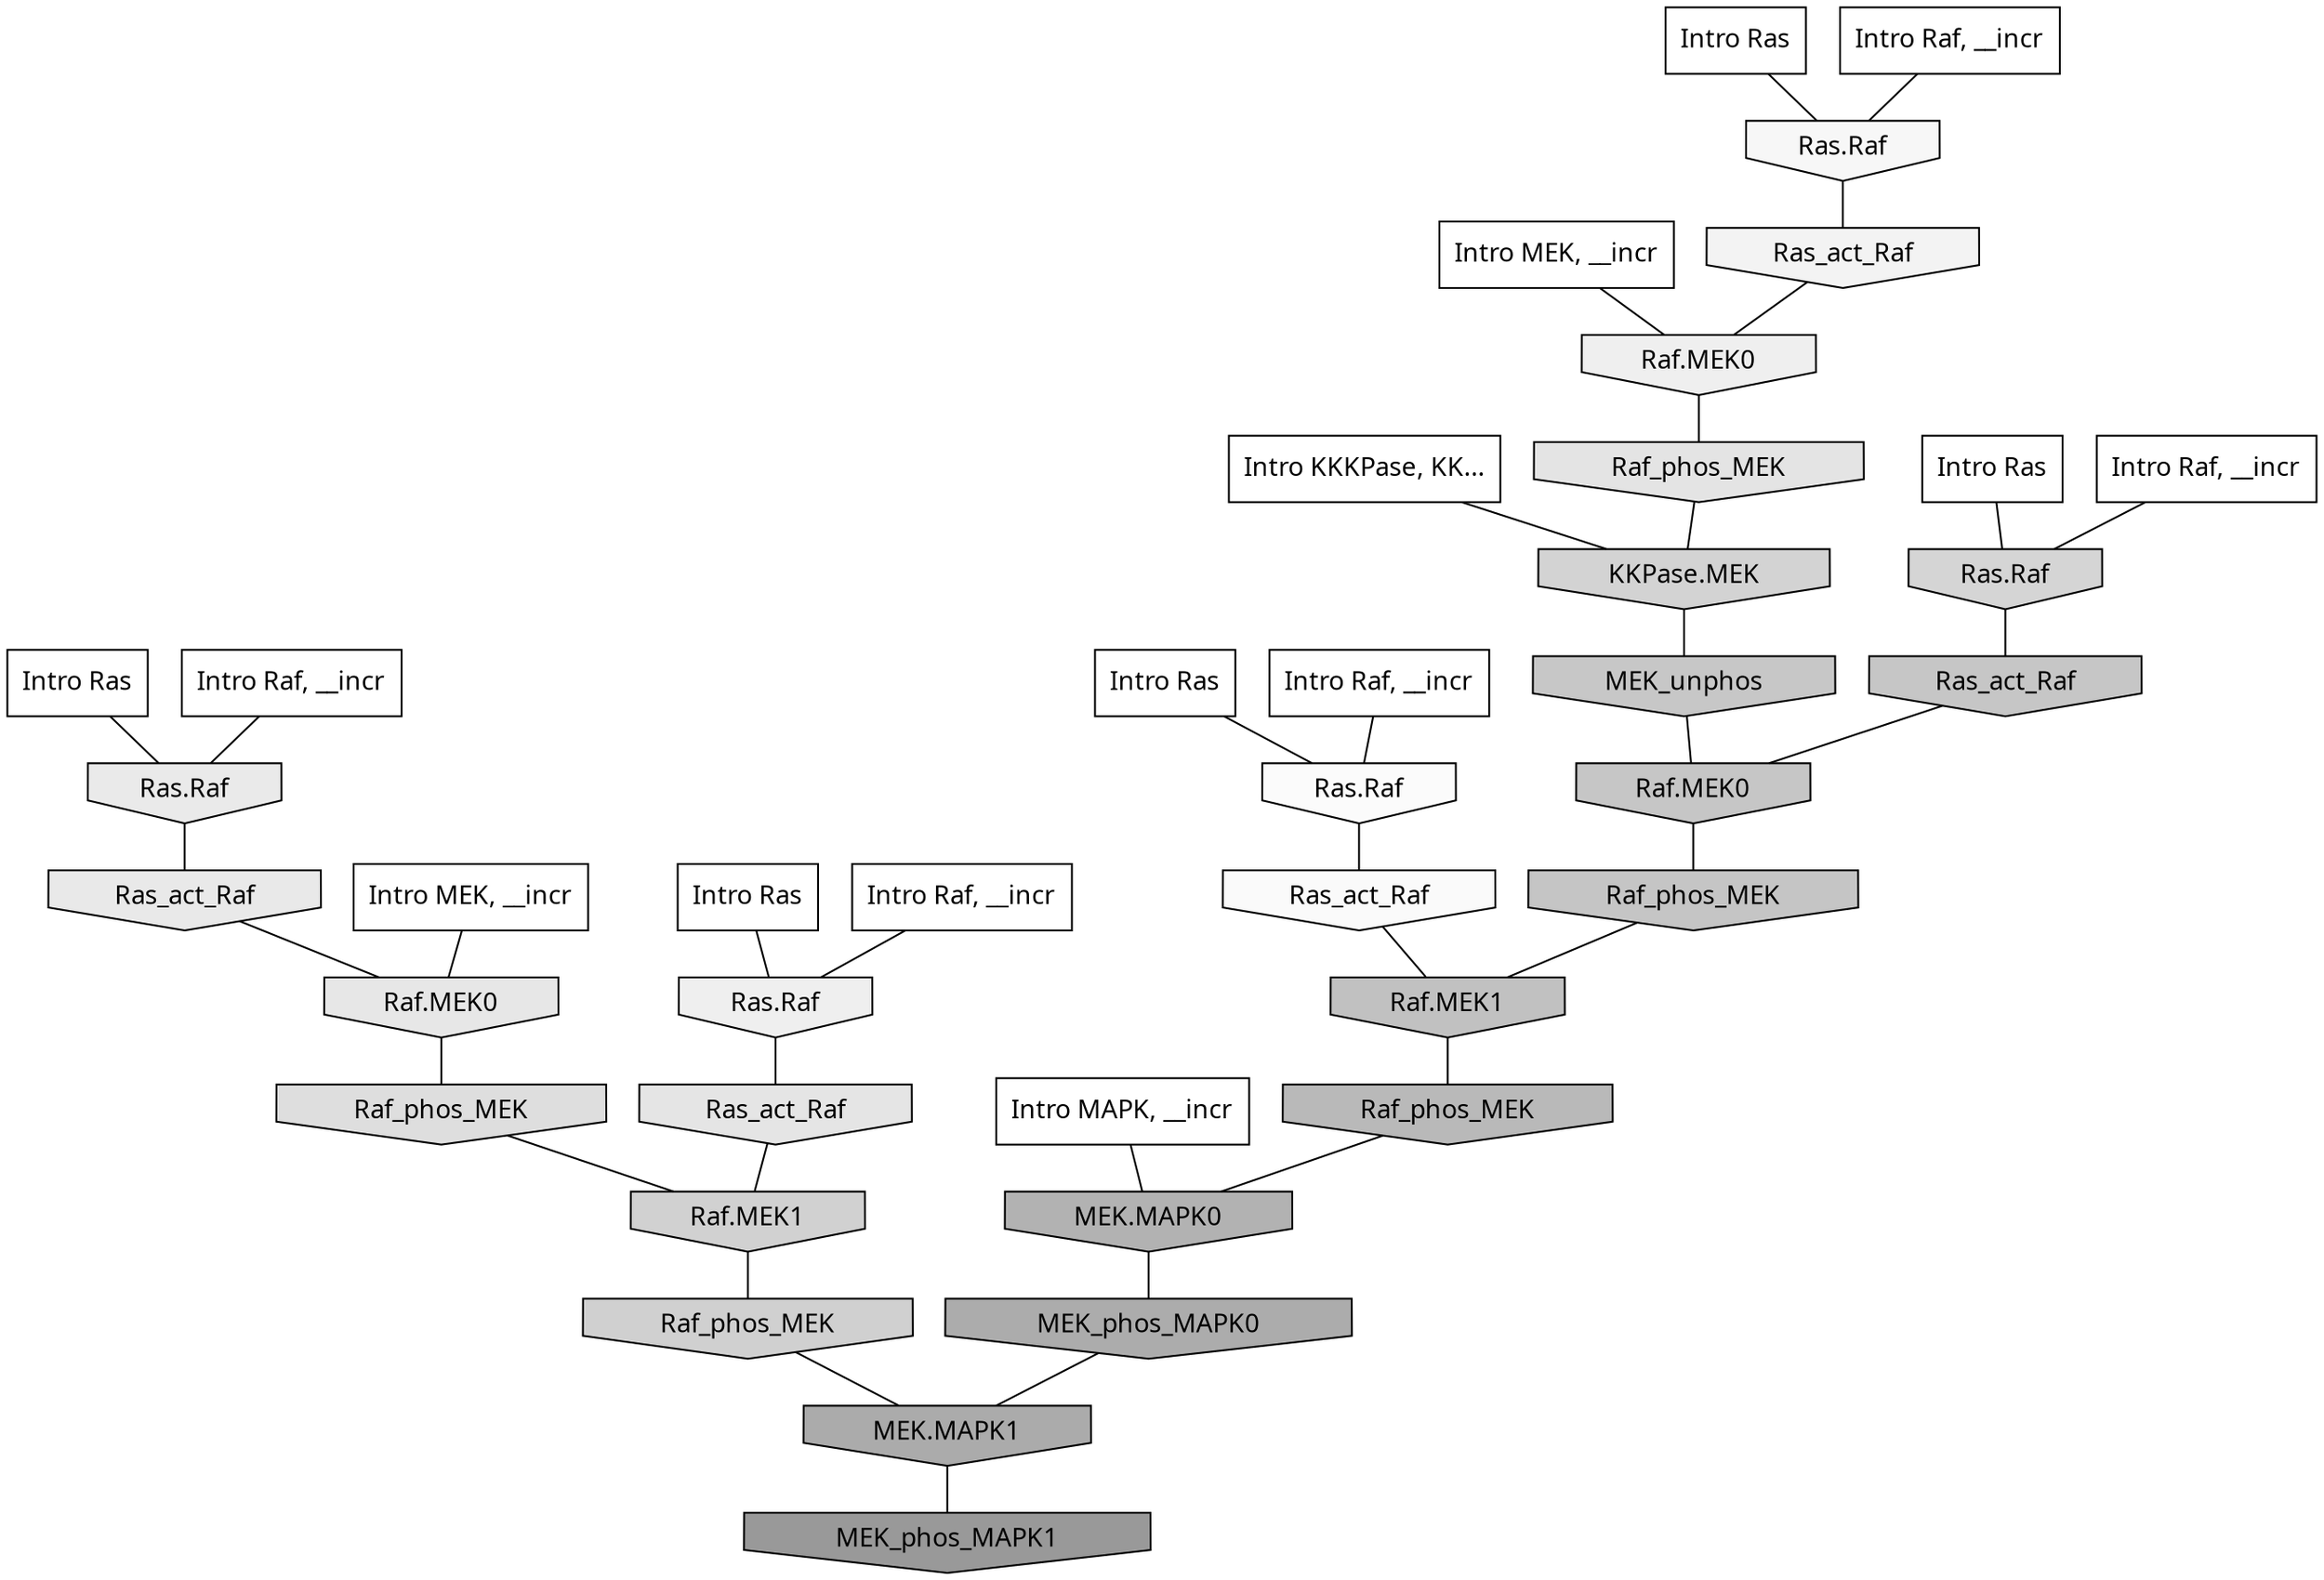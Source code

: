 digraph G{
  rankdir="TB";
  ranksep=0.30;
  node [fontname="CMU Serif"];
  edge [fontname="CMU Serif"];
  
  1 [label="Intro Ras", shape=rectangle, style=filled, fillcolor="0.000 0.000 1.000"]
  
  2 [label="Intro Ras", shape=rectangle, style=filled, fillcolor="0.000 0.000 1.000"]
  
  33 [label="Intro Ras", shape=rectangle, style=filled, fillcolor="0.000 0.000 1.000"]
  
  64 [label="Intro Ras", shape=rectangle, style=filled, fillcolor="0.000 0.000 1.000"]
  
  90 [label="Intro Ras", shape=rectangle, style=filled, fillcolor="0.000 0.000 1.000"]
  
  411 [label="Intro Raf, __incr", shape=rectangle, style=filled, fillcolor="0.000 0.000 1.000"]
  
  419 [label="Intro Raf, __incr", shape=rectangle, style=filled, fillcolor="0.000 0.000 1.000"]
  
  563 [label="Intro Raf, __incr", shape=rectangle, style=filled, fillcolor="0.000 0.000 1.000"]
  
  983 [label="Intro Raf, __incr", shape=rectangle, style=filled, fillcolor="0.000 0.000 1.000"]
  
  1001 [label="Intro Raf, __incr", shape=rectangle, style=filled, fillcolor="0.000 0.000 1.000"]
  
  1275 [label="Intro MEK, __incr", shape=rectangle, style=filled, fillcolor="0.000 0.000 1.000"]
  
  1898 [label="Intro MEK, __incr", shape=rectangle, style=filled, fillcolor="0.000 0.000 1.000"]
  
  2353 [label="Intro MAPK, __incr", shape=rectangle, style=filled, fillcolor="0.000 0.000 1.000"]
  
  3115 [label="Intro KKKPase, KK...", shape=rectangle, style=filled, fillcolor="0.000 0.000 1.000"]
  
  3426 [label="Ras.Raf", shape=invhouse, style=filled, fillcolor="0.000 0.000 0.982"]
  
  3447 [label="Ras_act_Raf", shape=invhouse, style=filled, fillcolor="0.000 0.000 0.980"]
  
  3562 [label="Ras.Raf", shape=invhouse, style=filled, fillcolor="0.000 0.000 0.966"]
  
  3738 [label="Ras_act_Raf", shape=invhouse, style=filled, fillcolor="0.000 0.000 0.950"]
  
  3939 [label="Ras.Raf", shape=invhouse, style=filled, fillcolor="0.000 0.000 0.937"]
  
  4013 [label="Raf.MEK0", shape=invhouse, style=filled, fillcolor="0.000 0.000 0.935"]
  
  4307 [label="Ras.Raf", shape=invhouse, style=filled, fillcolor="0.000 0.000 0.915"]
  
  4368 [label="Ras_act_Raf", shape=invhouse, style=filled, fillcolor="0.000 0.000 0.912"]
  
  4472 [label="Raf.MEK0", shape=invhouse, style=filled, fillcolor="0.000 0.000 0.906"]
  
  4682 [label="Ras_act_Raf", shape=invhouse, style=filled, fillcolor="0.000 0.000 0.895"]
  
  4720 [label="Raf_phos_MEK", shape=invhouse, style=filled, fillcolor="0.000 0.000 0.892"]
  
  5140 [label="Raf_phos_MEK", shape=invhouse, style=filled, fillcolor="0.000 0.000 0.869"]
  
  5881 [label="Ras.Raf", shape=invhouse, style=filled, fillcolor="0.000 0.000 0.834"]
  
  6056 [label="KKPase.MEK", shape=invhouse, style=filled, fillcolor="0.000 0.000 0.825"]
  
  6252 [label="Raf.MEK1", shape=invhouse, style=filled, fillcolor="0.000 0.000 0.818"]
  
  6349 [label="Raf_phos_MEK", shape=invhouse, style=filled, fillcolor="0.000 0.000 0.814"]
  
  7394 [label="MEK_unphos", shape=invhouse, style=filled, fillcolor="0.000 0.000 0.781"]
  
  7610 [label="Ras_act_Raf", shape=invhouse, style=filled, fillcolor="0.000 0.000 0.775"]
  
  7616 [label="Raf.MEK0", shape=invhouse, style=filled, fillcolor="0.000 0.000 0.775"]
  
  7750 [label="Raf_phos_MEK", shape=invhouse, style=filled, fillcolor="0.000 0.000 0.771"]
  
  8367 [label="Raf.MEK1", shape=invhouse, style=filled, fillcolor="0.000 0.000 0.755"]
  
  9560 [label="Raf_phos_MEK", shape=invhouse, style=filled, fillcolor="0.000 0.000 0.726"]
  
  11246 [label="MEK.MAPK0", shape=invhouse, style=filled, fillcolor="0.000 0.000 0.696"]
  
  12758 [label="MEK_phos_MAPK0", shape=invhouse, style=filled, fillcolor="0.000 0.000 0.673"]
  
  12978 [label="MEK.MAPK1", shape=invhouse, style=filled, fillcolor="0.000 0.000 0.669"]
  
  17250 [label="MEK_phos_MAPK1", shape=invhouse, style=filled, fillcolor="0.000 0.000 0.600"]
  
  
  12978 -> 17250 [dir=none, color="0.000 0.000 0.000"] 
  12758 -> 12978 [dir=none, color="0.000 0.000 0.000"] 
  11246 -> 12758 [dir=none, color="0.000 0.000 0.000"] 
  9560 -> 11246 [dir=none, color="0.000 0.000 0.000"] 
  8367 -> 9560 [dir=none, color="0.000 0.000 0.000"] 
  7750 -> 8367 [dir=none, color="0.000 0.000 0.000"] 
  7616 -> 7750 [dir=none, color="0.000 0.000 0.000"] 
  7610 -> 7616 [dir=none, color="0.000 0.000 0.000"] 
  7394 -> 7616 [dir=none, color="0.000 0.000 0.000"] 
  6349 -> 12978 [dir=none, color="0.000 0.000 0.000"] 
  6252 -> 6349 [dir=none, color="0.000 0.000 0.000"] 
  6056 -> 7394 [dir=none, color="0.000 0.000 0.000"] 
  5881 -> 7610 [dir=none, color="0.000 0.000 0.000"] 
  5140 -> 6252 [dir=none, color="0.000 0.000 0.000"] 
  4720 -> 6056 [dir=none, color="0.000 0.000 0.000"] 
  4682 -> 6252 [dir=none, color="0.000 0.000 0.000"] 
  4472 -> 5140 [dir=none, color="0.000 0.000 0.000"] 
  4368 -> 4472 [dir=none, color="0.000 0.000 0.000"] 
  4307 -> 4368 [dir=none, color="0.000 0.000 0.000"] 
  4013 -> 4720 [dir=none, color="0.000 0.000 0.000"] 
  3939 -> 4682 [dir=none, color="0.000 0.000 0.000"] 
  3738 -> 4013 [dir=none, color="0.000 0.000 0.000"] 
  3562 -> 3738 [dir=none, color="0.000 0.000 0.000"] 
  3447 -> 8367 [dir=none, color="0.000 0.000 0.000"] 
  3426 -> 3447 [dir=none, color="0.000 0.000 0.000"] 
  3115 -> 6056 [dir=none, color="0.000 0.000 0.000"] 
  2353 -> 11246 [dir=none, color="0.000 0.000 0.000"] 
  1898 -> 4472 [dir=none, color="0.000 0.000 0.000"] 
  1275 -> 4013 [dir=none, color="0.000 0.000 0.000"] 
  1001 -> 3939 [dir=none, color="0.000 0.000 0.000"] 
  983 -> 3426 [dir=none, color="0.000 0.000 0.000"] 
  563 -> 5881 [dir=none, color="0.000 0.000 0.000"] 
  419 -> 4307 [dir=none, color="0.000 0.000 0.000"] 
  411 -> 3562 [dir=none, color="0.000 0.000 0.000"] 
  90 -> 3939 [dir=none, color="0.000 0.000 0.000"] 
  64 -> 5881 [dir=none, color="0.000 0.000 0.000"] 
  33 -> 3426 [dir=none, color="0.000 0.000 0.000"] 
  2 -> 3562 [dir=none, color="0.000 0.000 0.000"] 
  1 -> 4307 [dir=none, color="0.000 0.000 0.000"] 
  
  }

